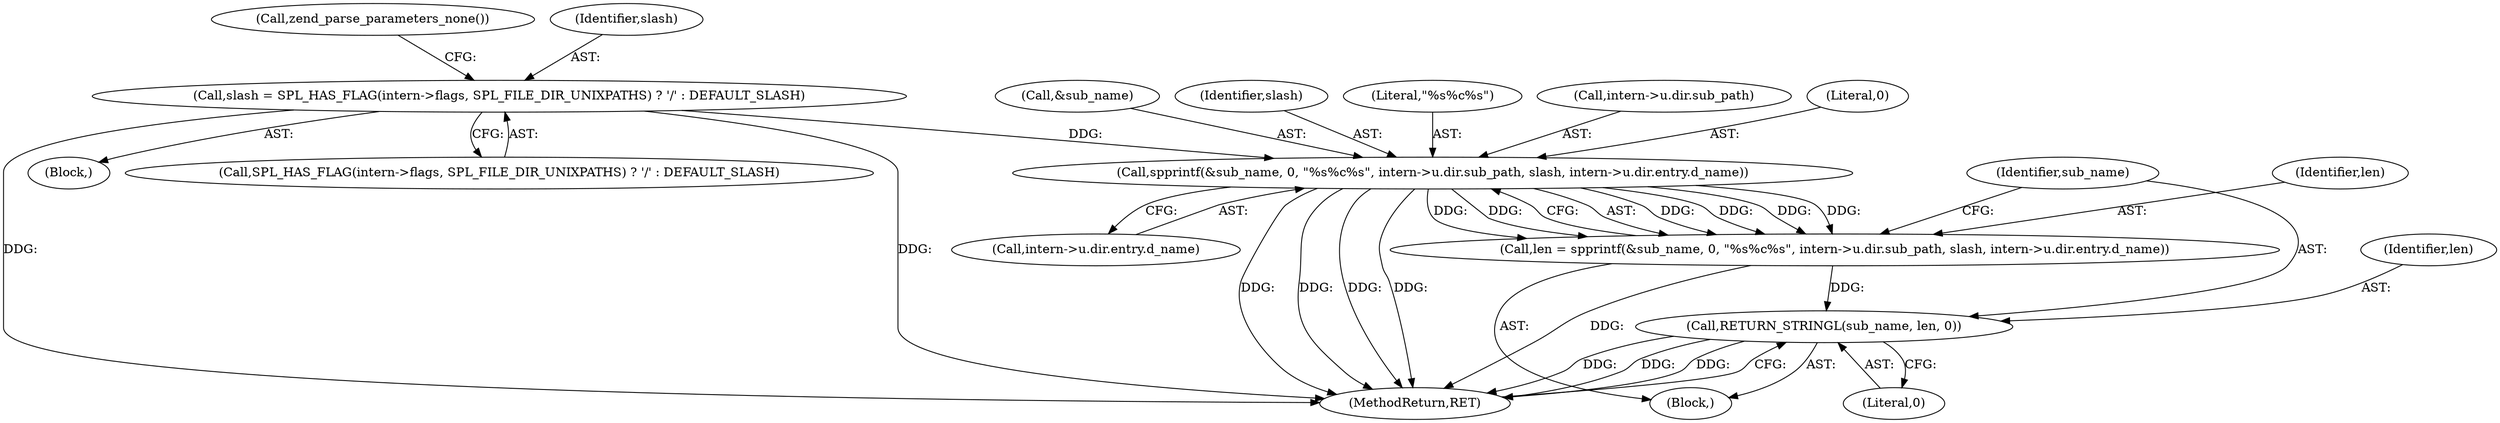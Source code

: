 digraph "0_php-src_7245bff300d3fa8bacbef7897ff080a6f1c23eba?w=1_20@pointer" {
"1000134" [label="(Call,spprintf(&sub_name, 0, \"%s%c%s\", intern->u.dir.sub_path, slash, intern->u.dir.entry.d_name))"];
"1000107" [label="(Call,slash = SPL_HAS_FLAG(intern->flags, SPL_FILE_DIR_UNIXPATHS) ? '/' : DEFAULT_SLASH)"];
"1000132" [label="(Call,len = spprintf(&sub_name, 0, \"%s%c%s\", intern->u.dir.sub_path, slash, intern->u.dir.entry.d_name))"];
"1000156" [label="(Call,RETURN_STRINGL(sub_name, len, 0))"];
"1000133" [label="(Identifier,len)"];
"1000107" [label="(Call,slash = SPL_HAS_FLAG(intern->flags, SPL_FILE_DIR_UNIXPATHS) ? '/' : DEFAULT_SLASH)"];
"1000135" [label="(Call,&sub_name)"];
"1000157" [label="(Identifier,sub_name)"];
"1000134" [label="(Call,spprintf(&sub_name, 0, \"%s%c%s\", intern->u.dir.sub_path, slash, intern->u.dir.entry.d_name))"];
"1000146" [label="(Identifier,slash)"];
"1000138" [label="(Literal,\"%s%c%s\")"];
"1000119" [label="(Call,zend_parse_parameters_none())"];
"1000159" [label="(Literal,0)"];
"1000147" [label="(Call,intern->u.dir.entry.d_name)"];
"1000103" [label="(Block,)"];
"1000108" [label="(Identifier,slash)"];
"1000132" [label="(Call,len = spprintf(&sub_name, 0, \"%s%c%s\", intern->u.dir.sub_path, slash, intern->u.dir.entry.d_name))"];
"1000109" [label="(Call,SPL_HAS_FLAG(intern->flags, SPL_FILE_DIR_UNIXPATHS) ? '/' : DEFAULT_SLASH)"];
"1000156" [label="(Call,RETURN_STRINGL(sub_name, len, 0))"];
"1000139" [label="(Call,intern->u.dir.sub_path)"];
"1000173" [label="(MethodReturn,RET)"];
"1000131" [label="(Block,)"];
"1000137" [label="(Literal,0)"];
"1000158" [label="(Identifier,len)"];
"1000134" -> "1000132"  [label="AST: "];
"1000134" -> "1000147"  [label="CFG: "];
"1000135" -> "1000134"  [label="AST: "];
"1000137" -> "1000134"  [label="AST: "];
"1000138" -> "1000134"  [label="AST: "];
"1000139" -> "1000134"  [label="AST: "];
"1000146" -> "1000134"  [label="AST: "];
"1000147" -> "1000134"  [label="AST: "];
"1000132" -> "1000134"  [label="CFG: "];
"1000134" -> "1000173"  [label="DDG: "];
"1000134" -> "1000173"  [label="DDG: "];
"1000134" -> "1000173"  [label="DDG: "];
"1000134" -> "1000173"  [label="DDG: "];
"1000134" -> "1000132"  [label="DDG: "];
"1000134" -> "1000132"  [label="DDG: "];
"1000134" -> "1000132"  [label="DDG: "];
"1000134" -> "1000132"  [label="DDG: "];
"1000134" -> "1000132"  [label="DDG: "];
"1000134" -> "1000132"  [label="DDG: "];
"1000107" -> "1000134"  [label="DDG: "];
"1000107" -> "1000103"  [label="AST: "];
"1000107" -> "1000109"  [label="CFG: "];
"1000108" -> "1000107"  [label="AST: "];
"1000109" -> "1000107"  [label="AST: "];
"1000119" -> "1000107"  [label="CFG: "];
"1000107" -> "1000173"  [label="DDG: "];
"1000107" -> "1000173"  [label="DDG: "];
"1000132" -> "1000131"  [label="AST: "];
"1000133" -> "1000132"  [label="AST: "];
"1000157" -> "1000132"  [label="CFG: "];
"1000132" -> "1000173"  [label="DDG: "];
"1000132" -> "1000156"  [label="DDG: "];
"1000156" -> "1000131"  [label="AST: "];
"1000156" -> "1000159"  [label="CFG: "];
"1000157" -> "1000156"  [label="AST: "];
"1000158" -> "1000156"  [label="AST: "];
"1000159" -> "1000156"  [label="AST: "];
"1000173" -> "1000156"  [label="CFG: "];
"1000156" -> "1000173"  [label="DDG: "];
"1000156" -> "1000173"  [label="DDG: "];
"1000156" -> "1000173"  [label="DDG: "];
}

